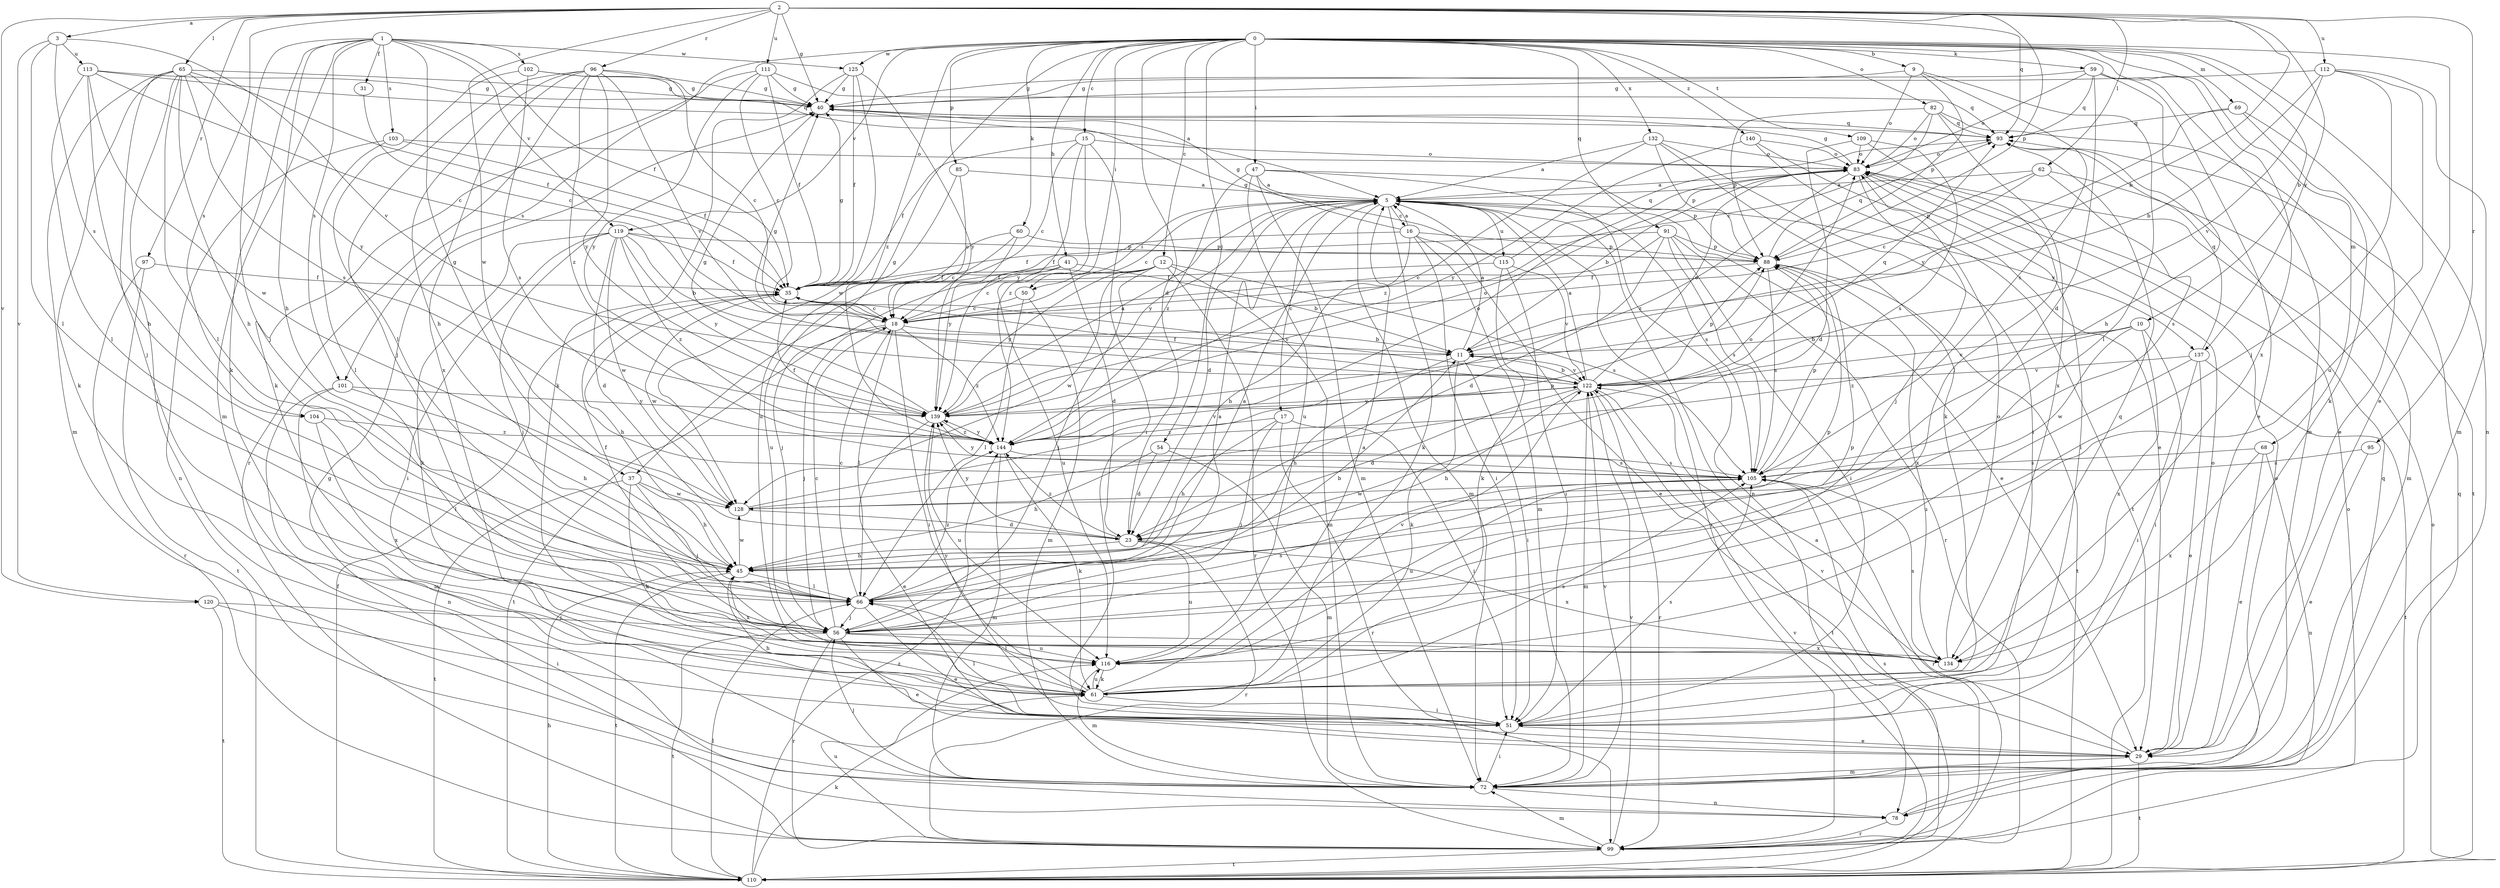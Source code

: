 strict digraph  {
0;
1;
2;
3;
5;
9;
10;
11;
12;
15;
16;
17;
18;
23;
29;
31;
35;
37;
40;
41;
45;
47;
50;
51;
54;
56;
59;
60;
61;
62;
65;
66;
68;
69;
72;
78;
82;
83;
85;
88;
91;
93;
95;
96;
97;
99;
101;
102;
103;
104;
105;
109;
110;
111;
112;
113;
115;
116;
119;
120;
122;
125;
128;
132;
134;
137;
139;
140;
144;
0 -> 9  [label=b];
0 -> 10  [label=b];
0 -> 12  [label=c];
0 -> 15  [label=c];
0 -> 23  [label=d];
0 -> 29  [label=e];
0 -> 37  [label=g];
0 -> 41  [label=h];
0 -> 47  [label=i];
0 -> 50  [label=i];
0 -> 54  [label=j];
0 -> 59  [label=k];
0 -> 60  [label=k];
0 -> 68  [label=m];
0 -> 69  [label=m];
0 -> 78  [label=n];
0 -> 82  [label=o];
0 -> 85  [label=p];
0 -> 91  [label=q];
0 -> 101  [label=s];
0 -> 109  [label=t];
0 -> 119  [label=v];
0 -> 125  [label=w];
0 -> 132  [label=x];
0 -> 134  [label=x];
0 -> 140  [label=z];
0 -> 144  [label=z];
1 -> 31  [label=f];
1 -> 35  [label=f];
1 -> 37  [label=g];
1 -> 45  [label=h];
1 -> 56  [label=j];
1 -> 61  [label=k];
1 -> 72  [label=m];
1 -> 101  [label=s];
1 -> 102  [label=s];
1 -> 103  [label=s];
1 -> 119  [label=v];
1 -> 125  [label=w];
2 -> 3  [label=a];
2 -> 11  [label=b];
2 -> 40  [label=g];
2 -> 62  [label=l];
2 -> 65  [label=l];
2 -> 88  [label=p];
2 -> 93  [label=q];
2 -> 95  [label=r];
2 -> 96  [label=r];
2 -> 97  [label=r];
2 -> 104  [label=s];
2 -> 111  [label=u];
2 -> 112  [label=u];
2 -> 120  [label=v];
2 -> 128  [label=w];
2 -> 137  [label=y];
3 -> 66  [label=l];
3 -> 104  [label=s];
3 -> 113  [label=u];
3 -> 120  [label=v];
3 -> 122  [label=v];
5 -> 16  [label=c];
5 -> 17  [label=c];
5 -> 18  [label=c];
5 -> 23  [label=d];
5 -> 29  [label=e];
5 -> 50  [label=i];
5 -> 61  [label=k];
5 -> 72  [label=m];
5 -> 99  [label=r];
5 -> 105  [label=s];
5 -> 115  [label=u];
5 -> 137  [label=y];
5 -> 139  [label=y];
9 -> 40  [label=g];
9 -> 66  [label=l];
9 -> 83  [label=o];
9 -> 88  [label=p];
9 -> 105  [label=s];
10 -> 11  [label=b];
10 -> 51  [label=i];
10 -> 122  [label=v];
10 -> 128  [label=w];
10 -> 134  [label=x];
10 -> 144  [label=z];
11 -> 5  [label=a];
11 -> 40  [label=g];
11 -> 45  [label=h];
11 -> 51  [label=i];
11 -> 61  [label=k];
11 -> 122  [label=v];
12 -> 18  [label=c];
12 -> 35  [label=f];
12 -> 56  [label=j];
12 -> 72  [label=m];
12 -> 99  [label=r];
12 -> 105  [label=s];
12 -> 128  [label=w];
12 -> 139  [label=y];
15 -> 18  [label=c];
15 -> 35  [label=f];
15 -> 51  [label=i];
15 -> 83  [label=o];
15 -> 139  [label=y];
15 -> 144  [label=z];
16 -> 5  [label=a];
16 -> 29  [label=e];
16 -> 35  [label=f];
16 -> 40  [label=g];
16 -> 45  [label=h];
16 -> 51  [label=i];
16 -> 72  [label=m];
16 -> 88  [label=p];
17 -> 45  [label=h];
17 -> 51  [label=i];
17 -> 56  [label=j];
17 -> 99  [label=r];
17 -> 144  [label=z];
18 -> 11  [label=b];
18 -> 51  [label=i];
18 -> 56  [label=j];
18 -> 66  [label=l];
18 -> 110  [label=t];
18 -> 144  [label=z];
23 -> 45  [label=h];
23 -> 99  [label=r];
23 -> 116  [label=u];
23 -> 134  [label=x];
23 -> 139  [label=y];
23 -> 144  [label=z];
29 -> 72  [label=m];
29 -> 83  [label=o];
29 -> 110  [label=t];
29 -> 122  [label=v];
31 -> 18  [label=c];
35 -> 18  [label=c];
35 -> 40  [label=g];
35 -> 45  [label=h];
35 -> 122  [label=v];
35 -> 128  [label=w];
37 -> 45  [label=h];
37 -> 56  [label=j];
37 -> 61  [label=k];
37 -> 110  [label=t];
37 -> 128  [label=w];
40 -> 93  [label=q];
41 -> 11  [label=b];
41 -> 23  [label=d];
41 -> 35  [label=f];
41 -> 56  [label=j];
41 -> 116  [label=u];
45 -> 66  [label=l];
45 -> 110  [label=t];
45 -> 128  [label=w];
45 -> 134  [label=x];
47 -> 5  [label=a];
47 -> 72  [label=m];
47 -> 78  [label=n];
47 -> 88  [label=p];
47 -> 116  [label=u];
47 -> 144  [label=z];
50 -> 18  [label=c];
50 -> 66  [label=l];
50 -> 72  [label=m];
51 -> 29  [label=e];
51 -> 45  [label=h];
51 -> 66  [label=l];
51 -> 105  [label=s];
54 -> 23  [label=d];
54 -> 45  [label=h];
54 -> 72  [label=m];
54 -> 105  [label=s];
56 -> 5  [label=a];
56 -> 18  [label=c];
56 -> 29  [label=e];
56 -> 88  [label=p];
56 -> 99  [label=r];
56 -> 105  [label=s];
56 -> 110  [label=t];
56 -> 116  [label=u];
56 -> 134  [label=x];
59 -> 23  [label=d];
59 -> 29  [label=e];
59 -> 40  [label=g];
59 -> 45  [label=h];
59 -> 72  [label=m];
59 -> 83  [label=o];
59 -> 93  [label=q];
60 -> 18  [label=c];
60 -> 88  [label=p];
60 -> 116  [label=u];
60 -> 139  [label=y];
61 -> 5  [label=a];
61 -> 51  [label=i];
61 -> 66  [label=l];
61 -> 93  [label=q];
61 -> 105  [label=s];
61 -> 116  [label=u];
61 -> 139  [label=y];
62 -> 5  [label=a];
62 -> 18  [label=c];
62 -> 72  [label=m];
62 -> 88  [label=p];
62 -> 105  [label=s];
65 -> 35  [label=f];
65 -> 40  [label=g];
65 -> 45  [label=h];
65 -> 51  [label=i];
65 -> 56  [label=j];
65 -> 61  [label=k];
65 -> 66  [label=l];
65 -> 72  [label=m];
65 -> 105  [label=s];
65 -> 139  [label=y];
66 -> 5  [label=a];
66 -> 11  [label=b];
66 -> 18  [label=c];
66 -> 29  [label=e];
66 -> 35  [label=f];
66 -> 56  [label=j];
66 -> 88  [label=p];
66 -> 144  [label=z];
68 -> 29  [label=e];
68 -> 78  [label=n];
68 -> 105  [label=s];
68 -> 134  [label=x];
69 -> 29  [label=e];
69 -> 61  [label=k];
69 -> 93  [label=q];
69 -> 139  [label=y];
72 -> 51  [label=i];
72 -> 56  [label=j];
72 -> 78  [label=n];
72 -> 83  [label=o];
72 -> 122  [label=v];
78 -> 93  [label=q];
78 -> 99  [label=r];
82 -> 18  [label=c];
82 -> 83  [label=o];
82 -> 88  [label=p];
82 -> 93  [label=q];
82 -> 110  [label=t];
82 -> 134  [label=x];
83 -> 5  [label=a];
83 -> 11  [label=b];
83 -> 40  [label=g];
83 -> 51  [label=i];
83 -> 56  [label=j];
83 -> 144  [label=z];
85 -> 5  [label=a];
85 -> 18  [label=c];
85 -> 116  [label=u];
88 -> 35  [label=f];
88 -> 93  [label=q];
88 -> 105  [label=s];
88 -> 110  [label=t];
88 -> 134  [label=x];
91 -> 18  [label=c];
91 -> 23  [label=d];
91 -> 35  [label=f];
91 -> 51  [label=i];
91 -> 88  [label=p];
91 -> 99  [label=r];
91 -> 105  [label=s];
93 -> 83  [label=o];
95 -> 29  [label=e];
95 -> 105  [label=s];
96 -> 18  [label=c];
96 -> 40  [label=g];
96 -> 45  [label=h];
96 -> 56  [label=j];
96 -> 99  [label=r];
96 -> 122  [label=v];
96 -> 134  [label=x];
96 -> 139  [label=y];
96 -> 144  [label=z];
97 -> 35  [label=f];
97 -> 99  [label=r];
97 -> 110  [label=t];
99 -> 40  [label=g];
99 -> 72  [label=m];
99 -> 83  [label=o];
99 -> 93  [label=q];
99 -> 105  [label=s];
99 -> 110  [label=t];
99 -> 116  [label=u];
99 -> 122  [label=v];
101 -> 45  [label=h];
101 -> 72  [label=m];
101 -> 78  [label=n];
101 -> 139  [label=y];
102 -> 5  [label=a];
102 -> 40  [label=g];
102 -> 66  [label=l];
102 -> 105  [label=s];
103 -> 35  [label=f];
103 -> 66  [label=l];
103 -> 78  [label=n];
103 -> 83  [label=o];
104 -> 66  [label=l];
104 -> 134  [label=x];
104 -> 144  [label=z];
105 -> 88  [label=p];
105 -> 99  [label=r];
105 -> 116  [label=u];
105 -> 128  [label=w];
105 -> 139  [label=y];
109 -> 23  [label=d];
109 -> 66  [label=l];
109 -> 83  [label=o];
109 -> 105  [label=s];
110 -> 5  [label=a];
110 -> 35  [label=f];
110 -> 45  [label=h];
110 -> 61  [label=k];
110 -> 66  [label=l];
110 -> 83  [label=o];
110 -> 122  [label=v];
110 -> 144  [label=z];
111 -> 18  [label=c];
111 -> 35  [label=f];
111 -> 40  [label=g];
111 -> 61  [label=k];
111 -> 93  [label=q];
111 -> 139  [label=y];
112 -> 11  [label=b];
112 -> 40  [label=g];
112 -> 56  [label=j];
112 -> 72  [label=m];
112 -> 116  [label=u];
112 -> 122  [label=v];
113 -> 18  [label=c];
113 -> 40  [label=g];
113 -> 45  [label=h];
113 -> 66  [label=l];
113 -> 93  [label=q];
113 -> 128  [label=w];
115 -> 35  [label=f];
115 -> 40  [label=g];
115 -> 51  [label=i];
115 -> 61  [label=k];
115 -> 93  [label=q];
115 -> 122  [label=v];
116 -> 61  [label=k];
116 -> 72  [label=m];
116 -> 122  [label=v];
119 -> 11  [label=b];
119 -> 23  [label=d];
119 -> 35  [label=f];
119 -> 51  [label=i];
119 -> 56  [label=j];
119 -> 61  [label=k];
119 -> 88  [label=p];
119 -> 128  [label=w];
119 -> 139  [label=y];
119 -> 144  [label=z];
120 -> 51  [label=i];
120 -> 56  [label=j];
120 -> 110  [label=t];
122 -> 5  [label=a];
122 -> 11  [label=b];
122 -> 23  [label=d];
122 -> 35  [label=f];
122 -> 45  [label=h];
122 -> 72  [label=m];
122 -> 83  [label=o];
122 -> 88  [label=p];
122 -> 93  [label=q];
122 -> 99  [label=r];
122 -> 110  [label=t];
122 -> 139  [label=y];
125 -> 35  [label=f];
125 -> 40  [label=g];
125 -> 61  [label=k];
125 -> 128  [label=w];
125 -> 139  [label=y];
128 -> 23  [label=d];
128 -> 83  [label=o];
128 -> 88  [label=p];
132 -> 5  [label=a];
132 -> 51  [label=i];
132 -> 61  [label=k];
132 -> 83  [label=o];
132 -> 88  [label=p];
132 -> 144  [label=z];
134 -> 83  [label=o];
134 -> 105  [label=s];
137 -> 29  [label=e];
137 -> 51  [label=i];
137 -> 93  [label=q];
137 -> 110  [label=t];
137 -> 116  [label=u];
137 -> 122  [label=v];
139 -> 5  [label=a];
139 -> 29  [label=e];
139 -> 40  [label=g];
139 -> 83  [label=o];
139 -> 116  [label=u];
139 -> 144  [label=z];
140 -> 29  [label=e];
140 -> 83  [label=o];
140 -> 110  [label=t];
140 -> 139  [label=y];
144 -> 35  [label=f];
144 -> 61  [label=k];
144 -> 72  [label=m];
144 -> 83  [label=o];
144 -> 105  [label=s];
144 -> 122  [label=v];
144 -> 139  [label=y];
}
